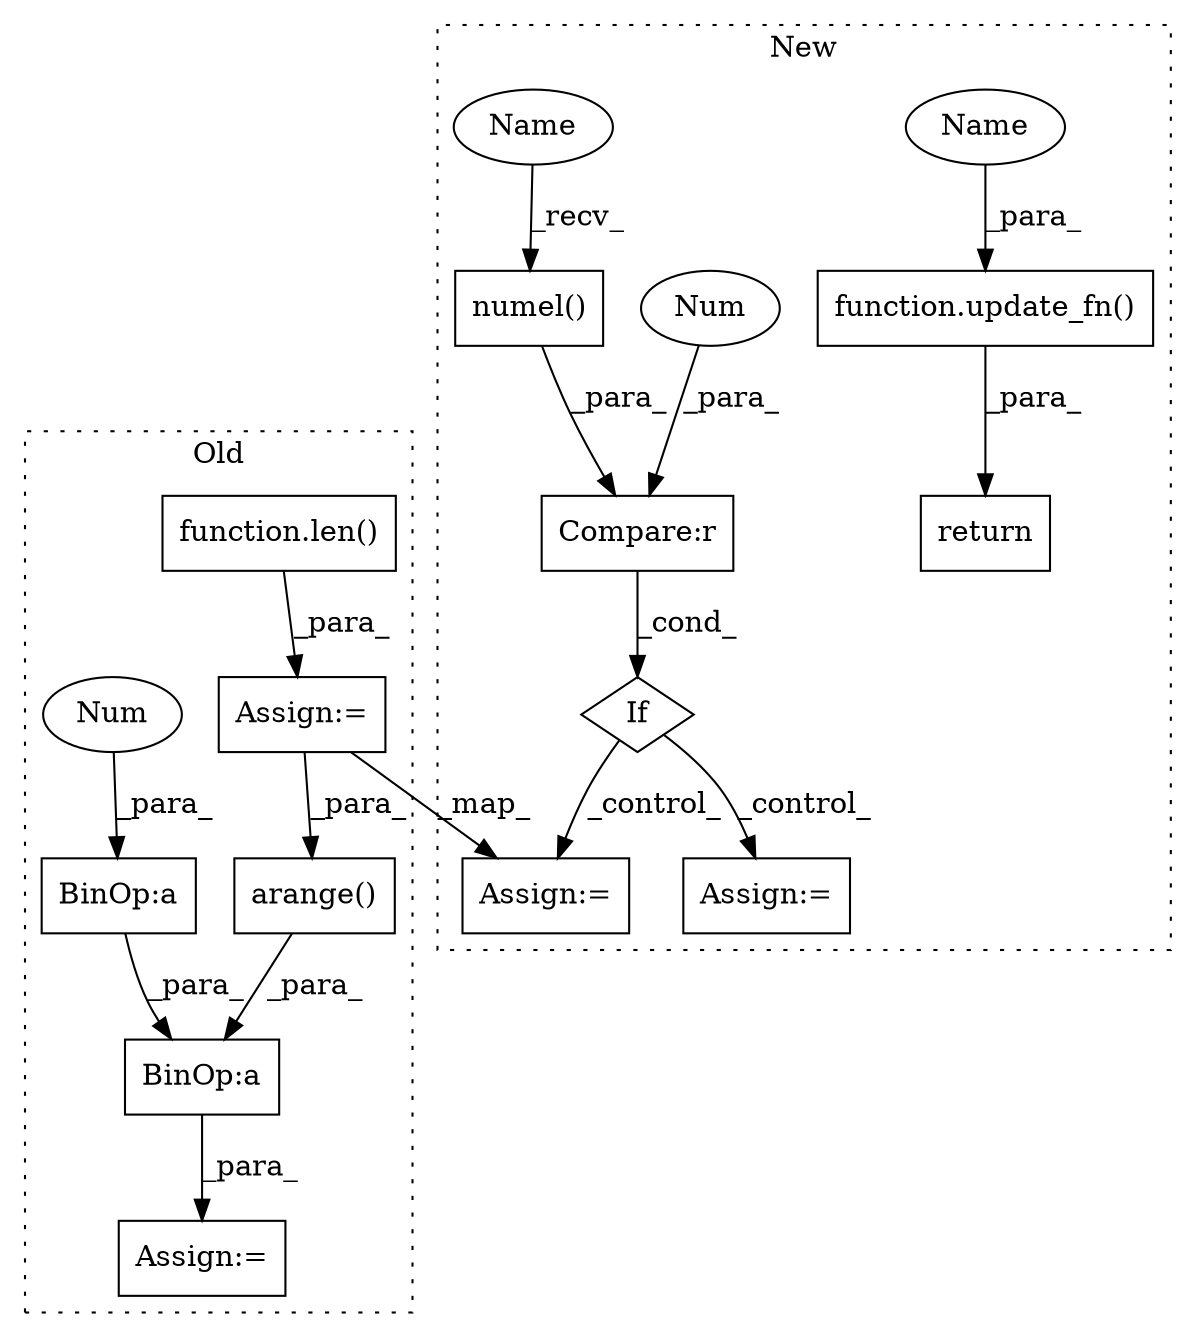 digraph G {
subgraph cluster0 {
1 [label="function.len()" a="75" s="7889,7903" l="4,1" shape="box"];
3 [label="Assign:=" a="68" s="8119" l="3" shape="box"];
4 [label="BinOp:a" a="82" s="8035" l="30" shape="box"];
8 [label="arange()" a="75" s="8069,8087" l="13,23" shape="box"];
9 [label="BinOp:a" a="82" s="8039" l="3" shape="box"];
11 [label="Num" a="76" s="8038" l="1" shape="ellipse"];
13 [label="Assign:=" a="68" s="7886" l="3" shape="box"];
label = "Old";
style="dotted";
}
subgraph cluster1 {
2 [label="numel()" a="75" s="7884" l="13" shape="box"];
5 [label="Compare:r" a="40" s="7884" l="23" shape="box"];
6 [label="Num" a="76" s="7901" l="6" shape="ellipse"];
7 [label="If" a="96" s="7881" l="3" shape="diamond"];
10 [label="function.update_fn()" a="75" s="8062,8097" l="10,1" shape="box"];
12 [label="Assign:=" a="68" s="7926" l="3" shape="box"];
14 [label="Assign:=" a="68" s="8005" l="3" shape="box"];
15 [label="return" a="93" s="8055" l="7" shape="box"];
16 [label="Name" a="87" s="8072" l="5" shape="ellipse"];
17 [label="Name" a="87" s="7884" l="5" shape="ellipse"];
label = "New";
style="dotted";
}
1 -> 13 [label="_para_"];
2 -> 5 [label="_para_"];
4 -> 3 [label="_para_"];
5 -> 7 [label="_cond_"];
6 -> 5 [label="_para_"];
7 -> 14 [label="_control_"];
7 -> 12 [label="_control_"];
8 -> 4 [label="_para_"];
9 -> 4 [label="_para_"];
10 -> 15 [label="_para_"];
11 -> 9 [label="_para_"];
13 -> 12 [label="_map_"];
13 -> 8 [label="_para_"];
16 -> 10 [label="_para_"];
17 -> 2 [label="_recv_"];
}